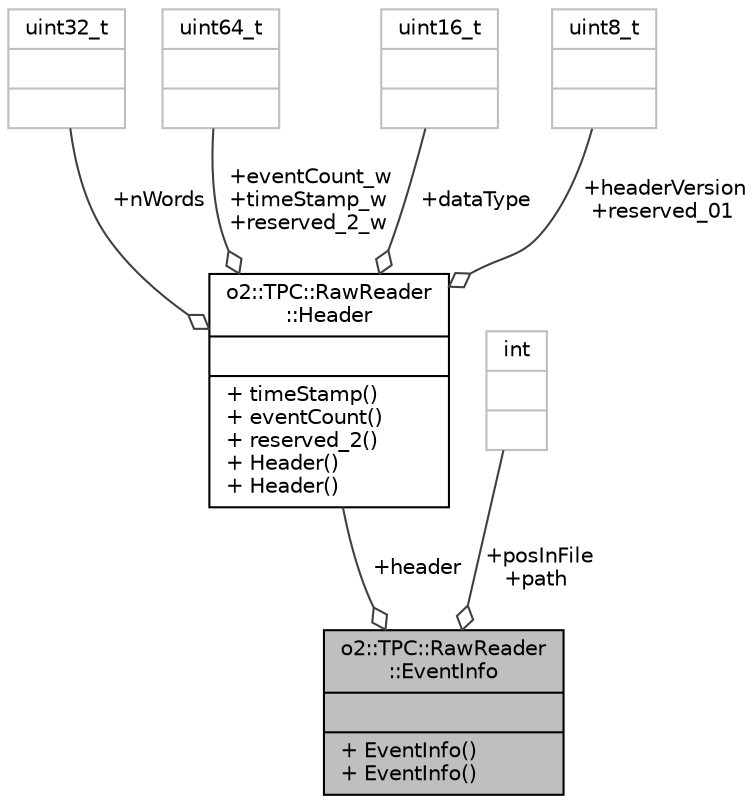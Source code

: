 digraph "o2::TPC::RawReader::EventInfo"
{
 // INTERACTIVE_SVG=YES
  bgcolor="transparent";
  edge [fontname="Helvetica",fontsize="10",labelfontname="Helvetica",labelfontsize="10"];
  node [fontname="Helvetica",fontsize="10",shape=record];
  Node1 [label="{o2::TPC::RawReader\l::EventInfo\n||+ EventInfo()\l+ EventInfo()\l}",height=0.2,width=0.4,color="black", fillcolor="grey75", style="filled" fontcolor="black"];
  Node2 -> Node1 [color="grey25",fontsize="10",style="solid",label=" +header" ,arrowhead="odiamond",fontname="Helvetica"];
  Node2 [label="{o2::TPC::RawReader\l::Header\n||+ timeStamp()\l+ eventCount()\l+ reserved_2()\l+ Header()\l+ Header()\l}",height=0.2,width=0.4,color="black",URL="$de/df2/structo2_1_1TPC_1_1RawReader_1_1Header.html",tooltip="Data header struct. "];
  Node3 -> Node2 [color="grey25",fontsize="10",style="solid",label=" +nWords" ,arrowhead="odiamond",fontname="Helvetica"];
  Node3 [label="{uint32_t\n||}",height=0.2,width=0.4,color="grey75"];
  Node4 -> Node2 [color="grey25",fontsize="10",style="solid",label=" +eventCount_w\n+timeStamp_w\n+reserved_2_w" ,arrowhead="odiamond",fontname="Helvetica"];
  Node4 [label="{uint64_t\n||}",height=0.2,width=0.4,color="grey75"];
  Node5 -> Node2 [color="grey25",fontsize="10",style="solid",label=" +dataType" ,arrowhead="odiamond",fontname="Helvetica"];
  Node5 [label="{uint16_t\n||}",height=0.2,width=0.4,color="grey75"];
  Node6 -> Node2 [color="grey25",fontsize="10",style="solid",label=" +headerVersion\n+reserved_01" ,arrowhead="odiamond",fontname="Helvetica"];
  Node6 [label="{uint8_t\n||}",height=0.2,width=0.4,color="grey75"];
  Node7 -> Node1 [color="grey25",fontsize="10",style="solid",label=" +posInFile\n+path" ,arrowhead="odiamond",fontname="Helvetica"];
  Node7 [label="{int\n||}",height=0.2,width=0.4,color="grey75"];
}
